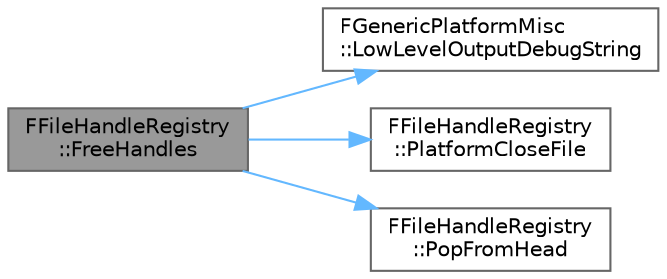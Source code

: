 digraph "FFileHandleRegistry::FreeHandles"
{
 // INTERACTIVE_SVG=YES
 // LATEX_PDF_SIZE
  bgcolor="transparent";
  edge [fontname=Helvetica,fontsize=10,labelfontname=Helvetica,labelfontsize=10];
  node [fontname=Helvetica,fontsize=10,shape=box,height=0.2,width=0.4];
  rankdir="LR";
  Node1 [id="Node000001",label="FFileHandleRegistry\l::FreeHandles",height=0.2,width=0.4,color="gray40", fillcolor="grey60", style="filled", fontcolor="black",tooltip=" "];
  Node1 -> Node2 [id="edge1_Node000001_Node000002",color="steelblue1",style="solid",tooltip=" "];
  Node2 [id="Node000002",label="FGenericPlatformMisc\l::LowLevelOutputDebugString",height=0.2,width=0.4,color="grey40", fillcolor="white", style="filled",URL="$d1/de8/structFGenericPlatformMisc.html#ac888abcef27bc54a421f1aee449efc90",tooltip="Sends a message to a remote tool, and debugger consoles."];
  Node1 -> Node3 [id="edge2_Node000001_Node000003",color="steelblue1",style="solid",tooltip=" "];
  Node3 [id="Node000003",label="FFileHandleRegistry\l::PlatformCloseFile",height=0.2,width=0.4,color="grey40", fillcolor="white", style="filled",URL="$d1/dee/classFFileHandleRegistry.html#a3f4cab507dcd32ef8bb65cecd344670e",tooltip=" "];
  Node1 -> Node4 [id="edge3_Node000001_Node000004",color="steelblue1",style="solid",tooltip=" "];
  Node4 [id="Node000004",label="FFileHandleRegistry\l::PopFromHead",height=0.2,width=0.4,color="grey40", fillcolor="white", style="filled",URL="$d1/dee/classFFileHandleRegistry.html#ad0ab6001e57592f39f11b07737c4348a",tooltip=" "];
}
